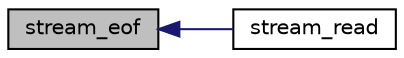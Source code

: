 digraph "stream_eof"
{
  edge [fontname="Helvetica",fontsize="10",labelfontname="Helvetica",labelfontsize="10"];
  node [fontname="Helvetica",fontsize="10",shape=record];
  rankdir="LR";
  Node3 [label="stream_eof",height=0.2,width=0.4,color="black", fillcolor="grey75", style="filled", fontcolor="black"];
  Node3 -> Node4 [dir="back",color="midnightblue",fontsize="10",style="solid",fontname="Helvetica"];
  Node4 [label="stream_read",height=0.2,width=0.4,color="black", fillcolor="white", style="filled",URL="$class_p_h_p_excel___shared___o_l_e___chained_block_stream.html#acf4adec38e34adc3b8cdec2f6ddaf1df"];
}
